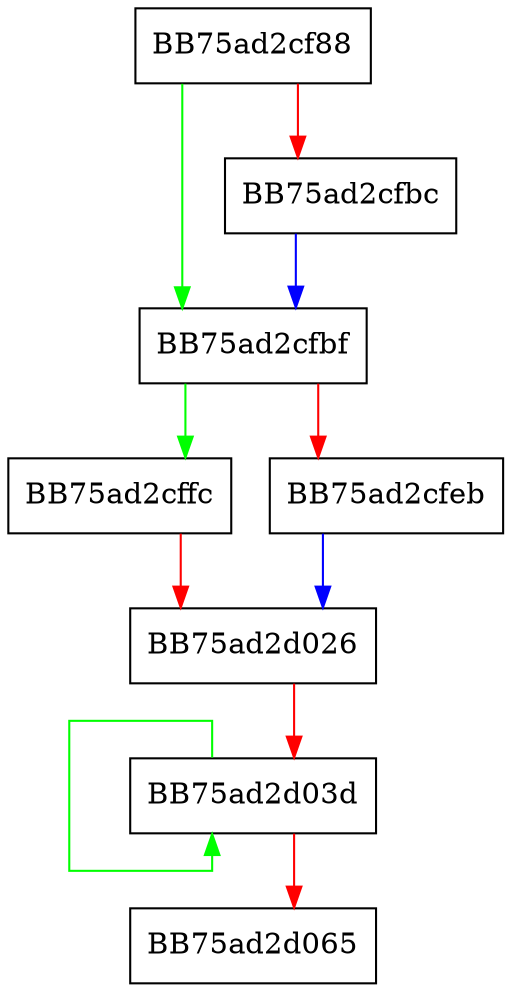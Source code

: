 digraph GetRandomPathInSameDir {
  node [shape="box"];
  graph [splines=ortho];
  BB75ad2cf88 -> BB75ad2cfbf [color="green"];
  BB75ad2cf88 -> BB75ad2cfbc [color="red"];
  BB75ad2cfbc -> BB75ad2cfbf [color="blue"];
  BB75ad2cfbf -> BB75ad2cffc [color="green"];
  BB75ad2cfbf -> BB75ad2cfeb [color="red"];
  BB75ad2cfeb -> BB75ad2d026 [color="blue"];
  BB75ad2cffc -> BB75ad2d026 [color="red"];
  BB75ad2d026 -> BB75ad2d03d [color="red"];
  BB75ad2d03d -> BB75ad2d03d [color="green"];
  BB75ad2d03d -> BB75ad2d065 [color="red"];
}